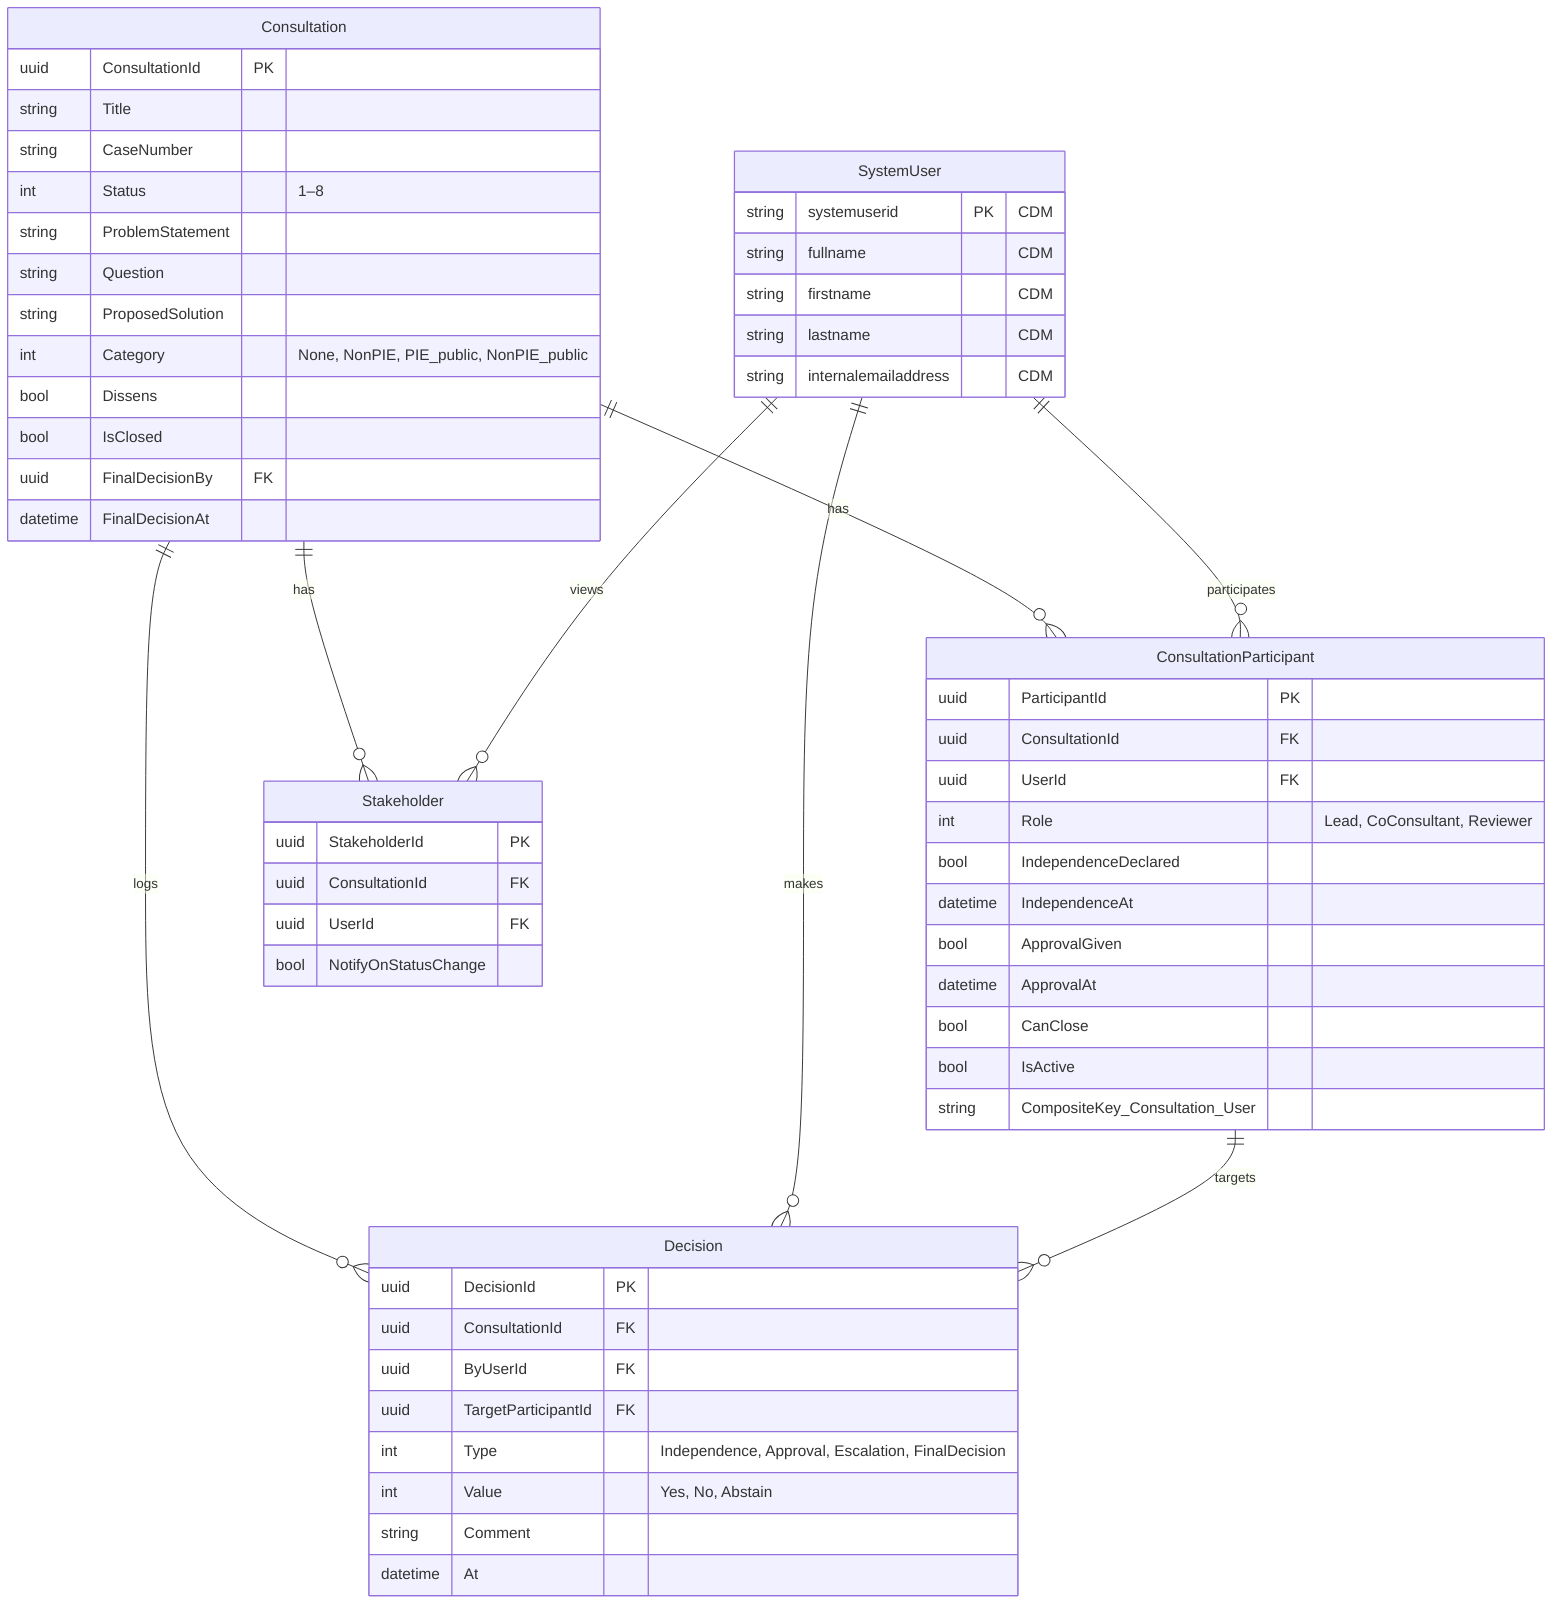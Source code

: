 erDiagram
  Consultation ||--o{ ConsultationParticipant : has
  SystemUser ||--o{ ConsultationParticipant : participates
  Consultation ||--o{ Stakeholder : has
  SystemUser ||--o{ Stakeholder : views
  Consultation ||--o{ Decision : logs
  SystemUser ||--o{ Decision : makes
  ConsultationParticipant ||--o{ Decision : targets

  Consultation {
    uuid ConsultationId PK
    string Title
    string CaseNumber
    int Status "1–8"
    string ProblemStatement
    string Question
    string ProposedSolution
    int Category "None, NonPIE, PIE_public, NonPIE_public"
    bool Dissens
    bool IsClosed
    uuid FinalDecisionBy FK
    datetime FinalDecisionAt
  }

  ConsultationParticipant {
    uuid ParticipantId PK
    uuid ConsultationId FK
    uuid UserId FK
    int Role "Lead, CoConsultant, Reviewer"
    bool IndependenceDeclared
    datetime IndependenceAt
    bool ApprovalGiven
    datetime ApprovalAt
    bool CanClose
    bool IsActive
    string CompositeKey_Consultation_User
  }

  Stakeholder {
    uuid StakeholderId PK
    uuid ConsultationId FK
    uuid UserId FK
    bool NotifyOnStatusChange
  }

  Decision {
    uuid DecisionId PK
    uuid ConsultationId FK
    uuid ByUserId FK
    uuid TargetParticipantId FK
    int Type "Independence, Approval, Escalation, FinalDecision"
    int Value "Yes, No, Abstain"
    string Comment
    datetime At
  }

  SystemUser {
    string systemuserid PK "CDM"
    string fullname "CDM"
    string firstname "CDM" 
    string lastname "CDM"
    string internalemailaddress "CDM"
  }